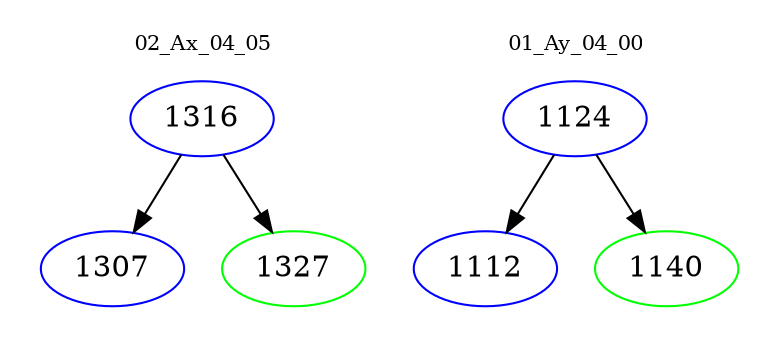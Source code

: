 digraph{
subgraph cluster_0 {
color = white
label = "02_Ax_04_05";
fontsize=10;
T0_1316 [label="1316", color="blue"]
T0_1316 -> T0_1307 [color="black"]
T0_1307 [label="1307", color="blue"]
T0_1316 -> T0_1327 [color="black"]
T0_1327 [label="1327", color="green"]
}
subgraph cluster_1 {
color = white
label = "01_Ay_04_00";
fontsize=10;
T1_1124 [label="1124", color="blue"]
T1_1124 -> T1_1112 [color="black"]
T1_1112 [label="1112", color="blue"]
T1_1124 -> T1_1140 [color="black"]
T1_1140 [label="1140", color="green"]
}
}
